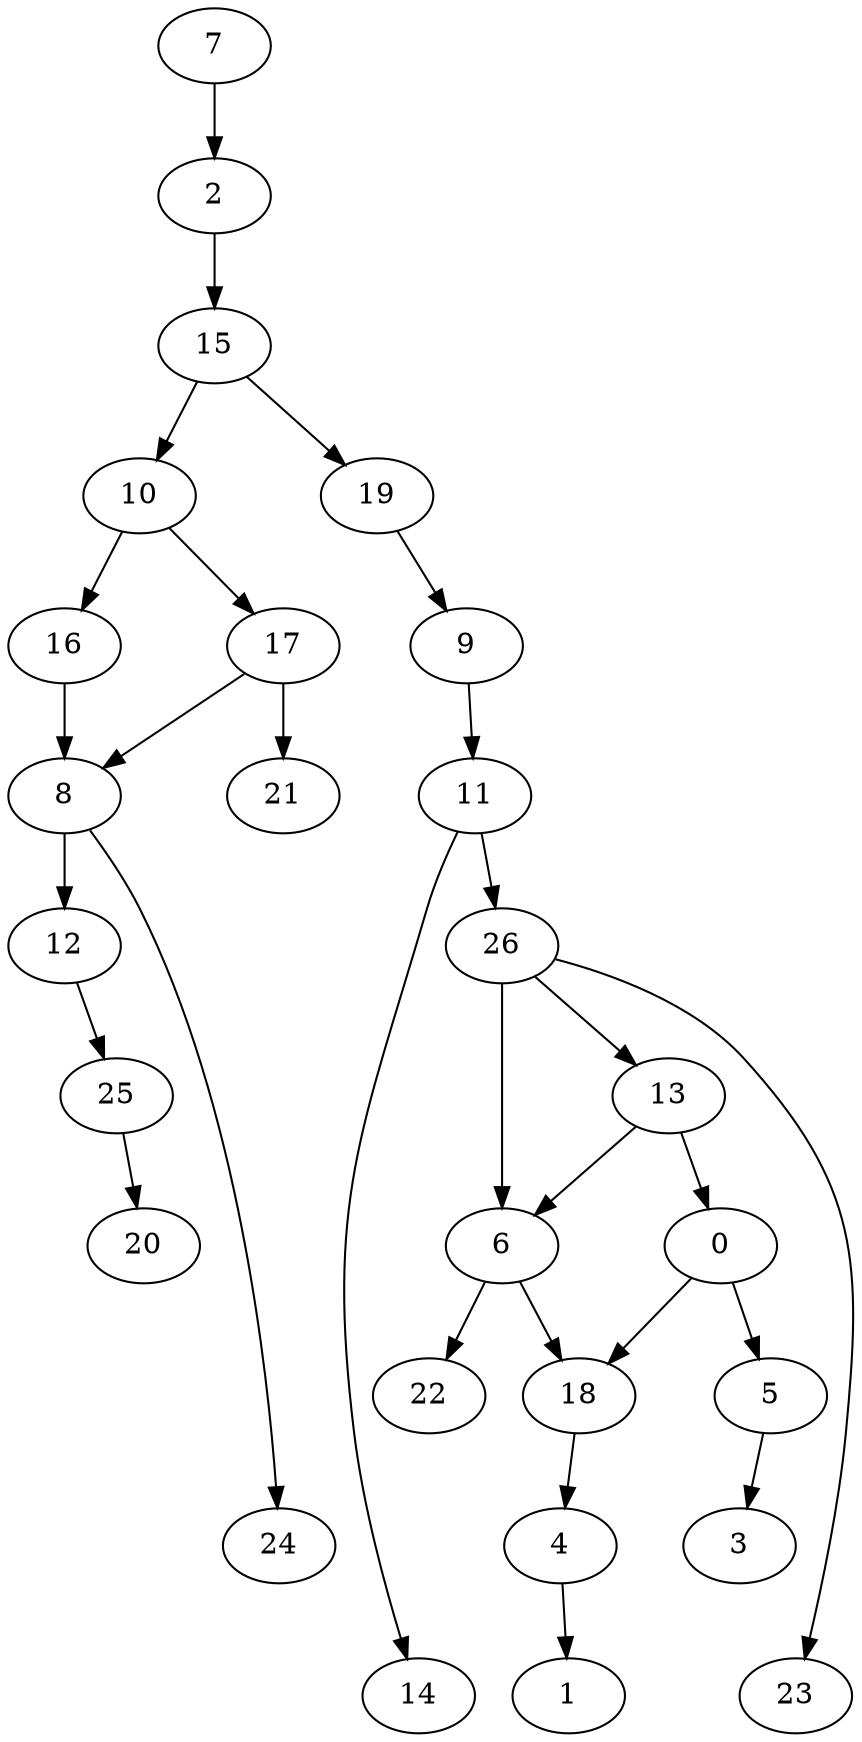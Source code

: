 digraph G {
    0;
    5;
    18;
    3;
    4;
    1;
    2;
    15;
    10;
    19;
    16;
    17;
    9;
    6;
    22;
    7;
    8;
    12;
    24;
    25;
    20;
    11;
    14;
    26;
    13;
    23;
    21;
    0 -> 5 [weight=0];
    0 -> 18 [weight=0];
    5 -> 3 [weight=0];
    18 -> 4 [weight=0];
    4 -> 1 [weight=0];
    2 -> 15 [weight=0];
    15 -> 10 [weight=0];
    15 -> 19 [weight=0];
    10 -> 16 [weight=0];
    10 -> 17 [weight=0];
    19 -> 9 [weight=0];
    16 -> 8 [weight=0];
    17 -> 8 [weight=0];
    17 -> 21 [weight=1];
    9 -> 11 [weight=0];
    6 -> 18 [weight=0];
    6 -> 22 [weight=0];
    7 -> 2 [weight=0];
    8 -> 12 [weight=1];
    8 -> 24 [weight=0];
    12 -> 25 [weight=0];
    25 -> 20 [weight=0];
    11 -> 14 [weight=0];
    11 -> 26 [weight=0];
    26 -> 6 [weight=1];
    26 -> 13 [weight=0];
    26 -> 23 [weight=0];
    13 -> 0 [weight=0];
    13 -> 6 [weight=0];
}
